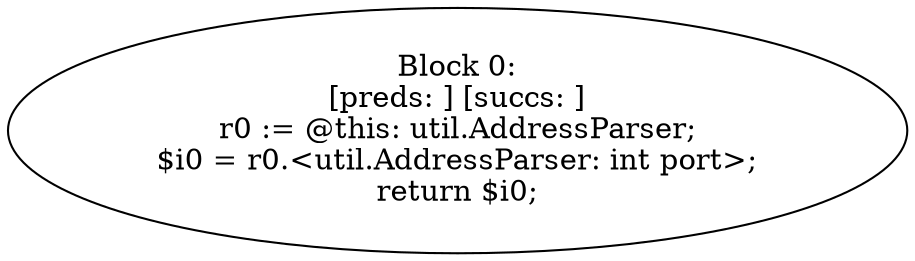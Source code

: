 digraph "unitGraph" {
    "Block 0:
[preds: ] [succs: ]
r0 := @this: util.AddressParser;
$i0 = r0.<util.AddressParser: int port>;
return $i0;
"
}
